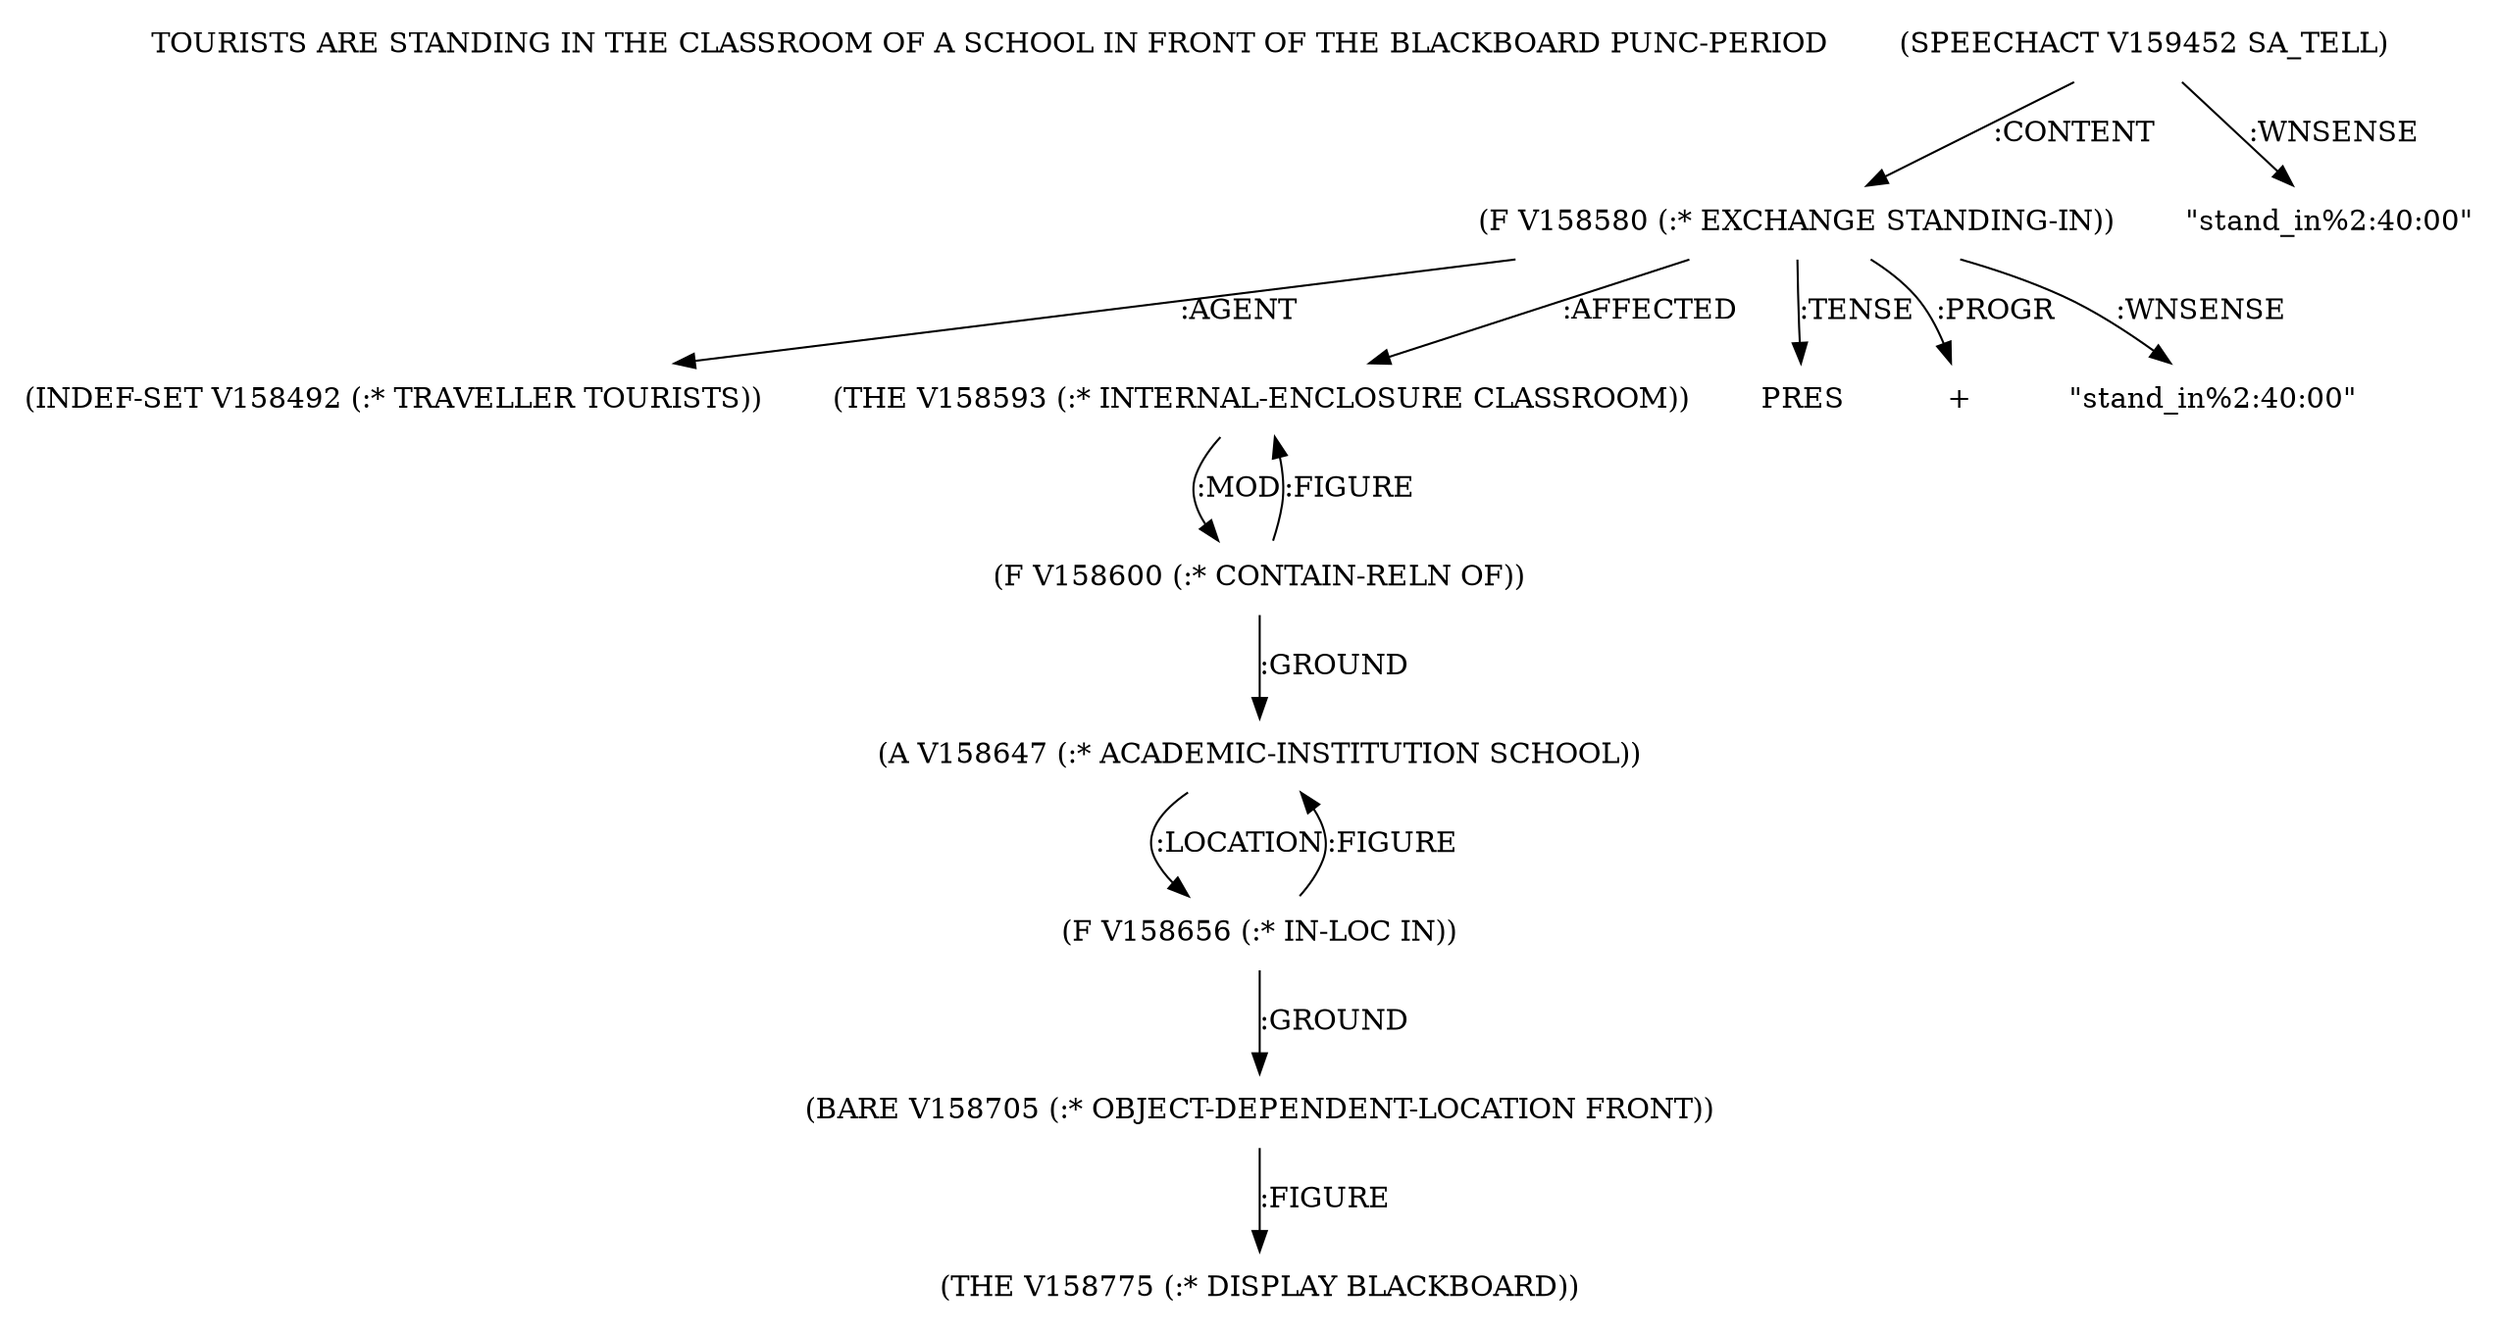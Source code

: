 digraph Terms {
  node [shape=none]
  "TOURISTS ARE STANDING IN THE CLASSROOM OF A SCHOOL IN FRONT OF THE BLACKBOARD PUNC-PERIOD"
  "V159452" [label="(SPEECHACT V159452 SA_TELL)"]
  "V159452" -> "V158580" [label=":CONTENT"]
  "V159452" -> "NT160350" [label=":WNSENSE"]
  "NT160350" [label="\"stand_in%2:40:00\""]
  "V158580" [label="(F V158580 (:* EXCHANGE STANDING-IN))"]
  "V158580" -> "V158492" [label=":AGENT"]
  "V158580" -> "V158593" [label=":AFFECTED"]
  "V158580" -> "NT160351" [label=":TENSE"]
  "NT160351" [label="PRES"]
  "V158580" -> "NT160352" [label=":PROGR"]
  "NT160352" [label="+"]
  "V158580" -> "NT160353" [label=":WNSENSE"]
  "NT160353" [label="\"stand_in%2:40:00\""]
  "V158492" [label="(INDEF-SET V158492 (:* TRAVELLER TOURISTS))"]
  "V158593" [label="(THE V158593 (:* INTERNAL-ENCLOSURE CLASSROOM))"]
  "V158593" -> "V158600" [label=":MOD"]
  "V158600" [label="(F V158600 (:* CONTAIN-RELN OF))"]
  "V158600" -> "V158647" [label=":GROUND"]
  "V158600" -> "V158593" [label=":FIGURE"]
  "V158647" [label="(A V158647 (:* ACADEMIC-INSTITUTION SCHOOL))"]
  "V158647" -> "V158656" [label=":LOCATION"]
  "V158656" [label="(F V158656 (:* IN-LOC IN))"]
  "V158656" -> "V158705" [label=":GROUND"]
  "V158656" -> "V158647" [label=":FIGURE"]
  "V158705" [label="(BARE V158705 (:* OBJECT-DEPENDENT-LOCATION FRONT))"]
  "V158705" -> "V158775" [label=":FIGURE"]
  "V158775" [label="(THE V158775 (:* DISPLAY BLACKBOARD))"]
}
